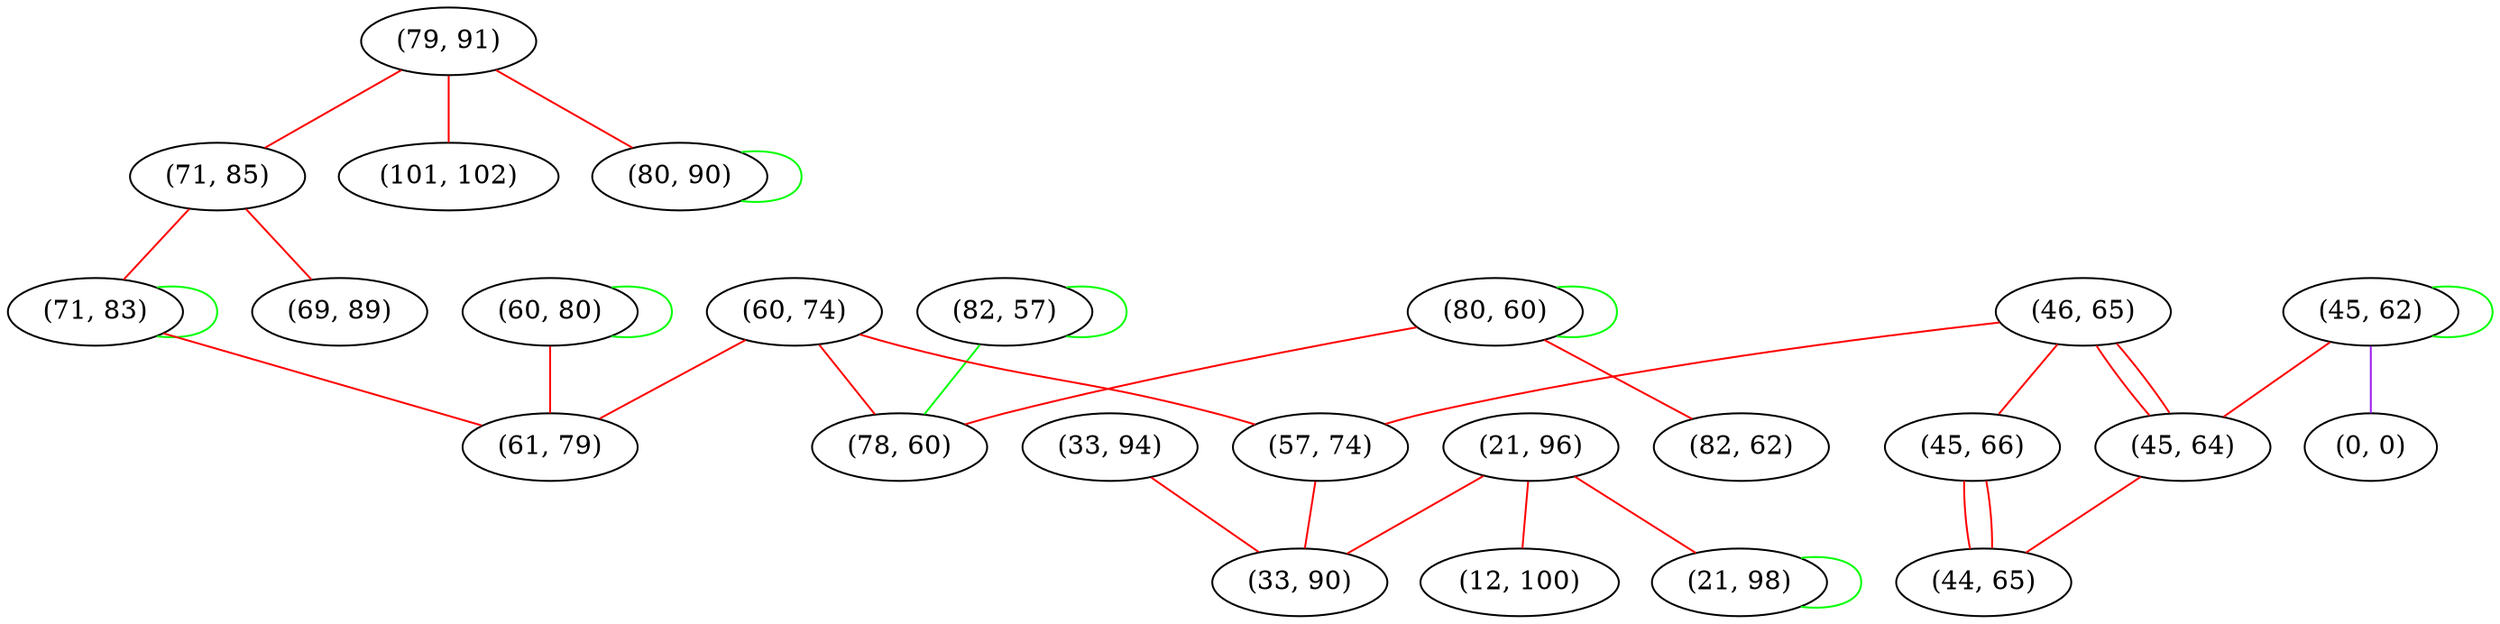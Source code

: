 graph "" {
"(79, 91)";
"(71, 85)";
"(82, 57)";
"(46, 65)";
"(45, 62)";
"(45, 66)";
"(21, 96)";
"(60, 80)";
"(60, 74)";
"(80, 60)";
"(71, 83)";
"(69, 89)";
"(82, 62)";
"(57, 74)";
"(0, 0)";
"(101, 102)";
"(12, 100)";
"(80, 90)";
"(33, 94)";
"(45, 64)";
"(78, 60)";
"(61, 79)";
"(44, 65)";
"(33, 90)";
"(21, 98)";
"(79, 91)" -- "(101, 102)"  [color=red, key=0, weight=1];
"(79, 91)" -- "(71, 85)"  [color=red, key=0, weight=1];
"(79, 91)" -- "(80, 90)"  [color=red, key=0, weight=1];
"(71, 85)" -- "(71, 83)"  [color=red, key=0, weight=1];
"(71, 85)" -- "(69, 89)"  [color=red, key=0, weight=1];
"(82, 57)" -- "(78, 60)"  [color=green, key=0, weight=2];
"(82, 57)" -- "(82, 57)"  [color=green, key=0, weight=2];
"(46, 65)" -- "(57, 74)"  [color=red, key=0, weight=1];
"(46, 65)" -- "(45, 66)"  [color=red, key=0, weight=1];
"(46, 65)" -- "(45, 64)"  [color=red, key=0, weight=1];
"(46, 65)" -- "(45, 64)"  [color=red, key=1, weight=1];
"(45, 62)" -- "(45, 62)"  [color=green, key=0, weight=2];
"(45, 62)" -- "(0, 0)"  [color=purple, key=0, weight=4];
"(45, 62)" -- "(45, 64)"  [color=red, key=0, weight=1];
"(45, 66)" -- "(44, 65)"  [color=red, key=0, weight=1];
"(45, 66)" -- "(44, 65)"  [color=red, key=1, weight=1];
"(21, 96)" -- "(33, 90)"  [color=red, key=0, weight=1];
"(21, 96)" -- "(12, 100)"  [color=red, key=0, weight=1];
"(21, 96)" -- "(21, 98)"  [color=red, key=0, weight=1];
"(60, 80)" -- "(61, 79)"  [color=red, key=0, weight=1];
"(60, 80)" -- "(60, 80)"  [color=green, key=0, weight=2];
"(60, 74)" -- "(57, 74)"  [color=red, key=0, weight=1];
"(60, 74)" -- "(78, 60)"  [color=red, key=0, weight=1];
"(60, 74)" -- "(61, 79)"  [color=red, key=0, weight=1];
"(80, 60)" -- "(78, 60)"  [color=red, key=0, weight=1];
"(80, 60)" -- "(82, 62)"  [color=red, key=0, weight=1];
"(80, 60)" -- "(80, 60)"  [color=green, key=0, weight=2];
"(71, 83)" -- "(71, 83)"  [color=green, key=0, weight=2];
"(71, 83)" -- "(61, 79)"  [color=red, key=0, weight=1];
"(57, 74)" -- "(33, 90)"  [color=red, key=0, weight=1];
"(80, 90)" -- "(80, 90)"  [color=green, key=0, weight=2];
"(33, 94)" -- "(33, 90)"  [color=red, key=0, weight=1];
"(45, 64)" -- "(44, 65)"  [color=red, key=0, weight=1];
"(21, 98)" -- "(21, 98)"  [color=green, key=0, weight=2];
}
